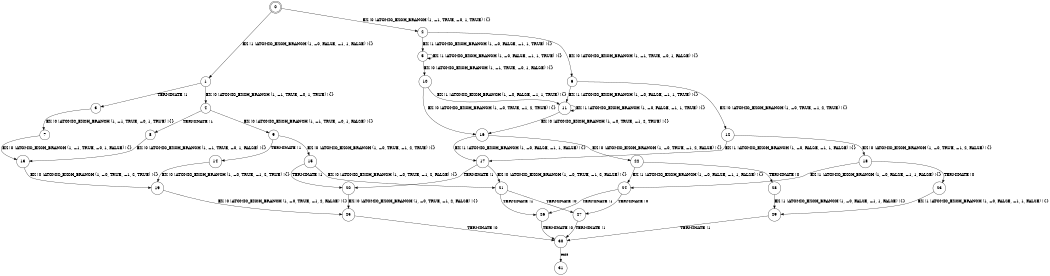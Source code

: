 digraph BCG {
size = "7, 10.5";
center = TRUE;
node [shape = circle];
0 [peripheries = 2];
0 -> 1 [label = "EX !1 !ATOMIC_EXCH_BRANCH (1, +0, FALSE, +1, 1, FALSE) !{}"];
0 -> 2 [label = "EX !0 !ATOMIC_EXCH_BRANCH (1, +1, TRUE, +0, 1, TRUE) !{}"];
1 -> 3 [label = "TERMINATE !1"];
1 -> 4 [label = "EX !0 !ATOMIC_EXCH_BRANCH (1, +1, TRUE, +0, 1, TRUE) !{}"];
2 -> 5 [label = "EX !1 !ATOMIC_EXCH_BRANCH (1, +0, FALSE, +1, 1, TRUE) !{}"];
2 -> 6 [label = "EX !0 !ATOMIC_EXCH_BRANCH (1, +1, TRUE, +0, 1, FALSE) !{}"];
3 -> 7 [label = "EX !0 !ATOMIC_EXCH_BRANCH (1, +1, TRUE, +0, 1, TRUE) !{}"];
4 -> 8 [label = "TERMINATE !1"];
4 -> 9 [label = "EX !0 !ATOMIC_EXCH_BRANCH (1, +1, TRUE, +0, 1, FALSE) !{}"];
5 -> 5 [label = "EX !1 !ATOMIC_EXCH_BRANCH (1, +0, FALSE, +1, 1, TRUE) !{}"];
5 -> 10 [label = "EX !0 !ATOMIC_EXCH_BRANCH (1, +1, TRUE, +0, 1, FALSE) !{}"];
6 -> 11 [label = "EX !1 !ATOMIC_EXCH_BRANCH (1, +0, FALSE, +1, 1, TRUE) !{}"];
6 -> 12 [label = "EX !0 !ATOMIC_EXCH_BRANCH (1, +0, TRUE, +1, 2, TRUE) !{}"];
7 -> 13 [label = "EX !0 !ATOMIC_EXCH_BRANCH (1, +1, TRUE, +0, 1, FALSE) !{}"];
8 -> 13 [label = "EX !0 !ATOMIC_EXCH_BRANCH (1, +1, TRUE, +0, 1, FALSE) !{}"];
9 -> 14 [label = "TERMINATE !1"];
9 -> 15 [label = "EX !0 !ATOMIC_EXCH_BRANCH (1, +0, TRUE, +1, 2, TRUE) !{}"];
10 -> 11 [label = "EX !1 !ATOMIC_EXCH_BRANCH (1, +0, FALSE, +1, 1, TRUE) !{}"];
10 -> 16 [label = "EX !0 !ATOMIC_EXCH_BRANCH (1, +0, TRUE, +1, 2, TRUE) !{}"];
11 -> 11 [label = "EX !1 !ATOMIC_EXCH_BRANCH (1, +0, FALSE, +1, 1, TRUE) !{}"];
11 -> 16 [label = "EX !0 !ATOMIC_EXCH_BRANCH (1, +0, TRUE, +1, 2, TRUE) !{}"];
12 -> 17 [label = "EX !1 !ATOMIC_EXCH_BRANCH (1, +0, FALSE, +1, 1, FALSE) !{}"];
12 -> 18 [label = "EX !0 !ATOMIC_EXCH_BRANCH (1, +0, TRUE, +1, 2, FALSE) !{}"];
13 -> 19 [label = "EX !0 !ATOMIC_EXCH_BRANCH (1, +0, TRUE, +1, 2, TRUE) !{}"];
14 -> 19 [label = "EX !0 !ATOMIC_EXCH_BRANCH (1, +0, TRUE, +1, 2, TRUE) !{}"];
15 -> 20 [label = "TERMINATE !1"];
15 -> 21 [label = "EX !0 !ATOMIC_EXCH_BRANCH (1, +0, TRUE, +1, 2, FALSE) !{}"];
16 -> 17 [label = "EX !1 !ATOMIC_EXCH_BRANCH (1, +0, FALSE, +1, 1, FALSE) !{}"];
16 -> 22 [label = "EX !0 !ATOMIC_EXCH_BRANCH (1, +0, TRUE, +1, 2, FALSE) !{}"];
17 -> 20 [label = "TERMINATE !1"];
17 -> 21 [label = "EX !0 !ATOMIC_EXCH_BRANCH (1, +0, TRUE, +1, 2, FALSE) !{}"];
18 -> 23 [label = "TERMINATE !0"];
18 -> 24 [label = "EX !1 !ATOMIC_EXCH_BRANCH (1, +0, FALSE, +1, 1, FALSE) !{}"];
19 -> 25 [label = "EX !0 !ATOMIC_EXCH_BRANCH (1, +0, TRUE, +1, 2, FALSE) !{}"];
20 -> 25 [label = "EX !0 !ATOMIC_EXCH_BRANCH (1, +0, TRUE, +1, 2, FALSE) !{}"];
21 -> 26 [label = "TERMINATE !1"];
21 -> 27 [label = "TERMINATE !0"];
22 -> 28 [label = "TERMINATE !0"];
22 -> 24 [label = "EX !1 !ATOMIC_EXCH_BRANCH (1, +0, FALSE, +1, 1, FALSE) !{}"];
23 -> 29 [label = "EX !1 !ATOMIC_EXCH_BRANCH (1, +0, FALSE, +1, 1, FALSE) !{}"];
24 -> 26 [label = "TERMINATE !1"];
24 -> 27 [label = "TERMINATE !0"];
25 -> 30 [label = "TERMINATE !0"];
26 -> 30 [label = "TERMINATE !0"];
27 -> 30 [label = "TERMINATE !1"];
28 -> 29 [label = "EX !1 !ATOMIC_EXCH_BRANCH (1, +0, FALSE, +1, 1, FALSE) !{}"];
29 -> 30 [label = "TERMINATE !1"];
30 -> 31 [label = "exit"];
}
